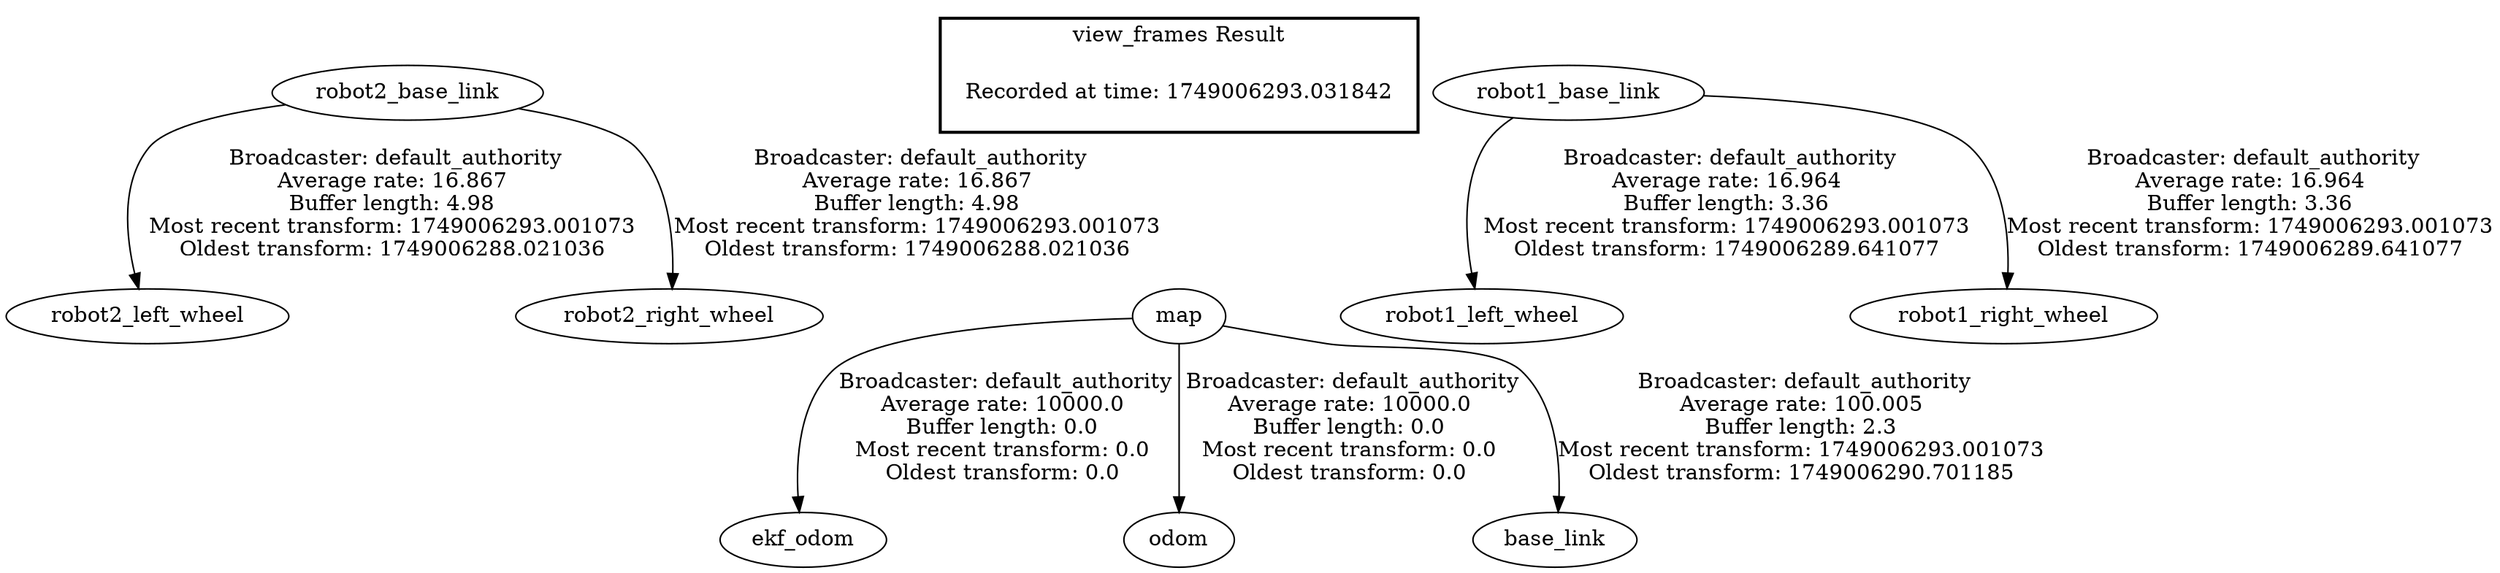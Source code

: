 digraph G {
"robot2_base_link" -> "robot2_left_wheel"[label=" Broadcaster: default_authority\nAverage rate: 16.867\nBuffer length: 4.98\nMost recent transform: 1749006293.001073\nOldest transform: 1749006288.021036\n"];
"robot2_base_link" -> "robot2_right_wheel"[label=" Broadcaster: default_authority\nAverage rate: 16.867\nBuffer length: 4.98\nMost recent transform: 1749006293.001073\nOldest transform: 1749006288.021036\n"];
"map" -> "ekf_odom"[label=" Broadcaster: default_authority\nAverage rate: 10000.0\nBuffer length: 0.0\nMost recent transform: 0.0\nOldest transform: 0.0\n"];
"robot1_base_link" -> "robot1_left_wheel"[label=" Broadcaster: default_authority\nAverage rate: 16.964\nBuffer length: 3.36\nMost recent transform: 1749006293.001073\nOldest transform: 1749006289.641077\n"];
"robot1_base_link" -> "robot1_right_wheel"[label=" Broadcaster: default_authority\nAverage rate: 16.964\nBuffer length: 3.36\nMost recent transform: 1749006293.001073\nOldest transform: 1749006289.641077\n"];
"map" -> "odom"[label=" Broadcaster: default_authority\nAverage rate: 10000.0\nBuffer length: 0.0\nMost recent transform: 0.0\nOldest transform: 0.0\n"];
"map" -> "base_link"[label=" Broadcaster: default_authority\nAverage rate: 100.005\nBuffer length: 2.3\nMost recent transform: 1749006293.001073\nOldest transform: 1749006290.701185\n"];
edge [style=invis];
 subgraph cluster_legend { style=bold; color=black; label ="view_frames Result";
"Recorded at time: 1749006293.031842"[ shape=plaintext ] ;
}->"map";
}